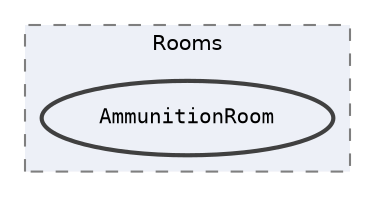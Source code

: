digraph "Assets/Scripts/Ship/Rooms/AmmunitionRoom"
{
 // INTERACTIVE_SVG=YES
 // LATEX_PDF_SIZE
  bgcolor="transparent";
  edge [fontname=Helvetica,fontsize=10,labelfontname=Helvetica,labelfontsize=10];
  node [fontname=Helvetica,fontsize=10,fontname=Consolas fontsize=10 style=filled height=0.2 width=0.4 margin=0.1];
  compound=true
  subgraph clusterdir_a529025ea757274504fc567e115d1528 {
    graph [ bgcolor="#edf0f7", pencolor="grey50", label="Rooms", fontname=Helvetica,fontsize=10 style="filled,dashed", URL="dir_a529025ea757274504fc567e115d1528.html",tooltip=""]
  dir_84e24f35af527d93771e16aed56c8ad2 [label="AmmunitionRoom", fillcolor="#edf0f7", color="grey25", style="filled,bold", URL="dir_84e24f35af527d93771e16aed56c8ad2.html",tooltip=""];
  }
}
